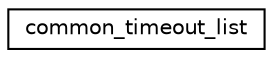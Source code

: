 digraph G
{
  edge [fontname="Helvetica",fontsize="10",labelfontname="Helvetica",labelfontsize="10"];
  node [fontname="Helvetica",fontsize="10",shape=record];
  rankdir="LR";
  Node1 [label="common_timeout_list",height=0.2,width=0.4,color="black", fillcolor="white", style="filled",URL="$structcommon__timeout__list.html"];
}
